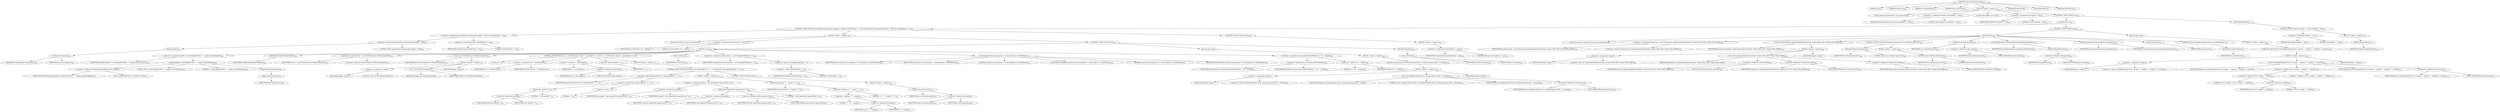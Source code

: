 digraph "executeExternalCompile" {  
"1089" [label = <(METHOD,executeExternalCompile)<SUB>450</SUB>> ]
"49" [label = <(PARAM,this)<SUB>450</SUB>> ]
"1090" [label = <(PARAM,String[] args)<SUB>450</SUB>> ]
"1091" [label = <(PARAM,int firstFileName)<SUB>450</SUB>> ]
"1092" [label = <(PARAM,boolean quoteFiles)<SUB>451</SUB>> ]
"1093" [label = <(BLOCK,&lt;empty&gt;,&lt;empty&gt;)<SUB>451</SUB>> ]
"1094" [label = <(LOCAL,String[] commandArray: java.lang.String[])> ]
"1095" [label = <(&lt;operator&gt;.assignment,String[] commandArray = null)<SUB>452</SUB>> ]
"1096" [label = <(IDENTIFIER,commandArray,String[] commandArray = null)<SUB>452</SUB>> ]
"1097" [label = <(LITERAL,null,String[] commandArray = null)<SUB>452</SUB>> ]
"1098" [label = <(LOCAL,File tmpFile: java.io.File)> ]
"1099" [label = <(&lt;operator&gt;.assignment,File tmpFile = null)<SUB>453</SUB>> ]
"1100" [label = <(IDENTIFIER,tmpFile,File tmpFile = null)<SUB>453</SUB>> ]
"1101" [label = <(LITERAL,null,File tmpFile = null)<SUB>453</SUB>> ]
"1102" [label = <(CONTROL_STRUCTURE,try,try)<SUB>455</SUB>> ]
"1103" [label = <(BLOCK,try,try)<SUB>455</SUB>> ]
"1104" [label = <(CONTROL_STRUCTURE,if (Commandline.toString(args).length() &gt; 4096 &amp;&amp; firstFileName &gt;= 0),if (Commandline.toString(args).length() &gt; 4096 &amp;&amp; firstFileName &gt;= 0))<SUB>463</SUB>> ]
"1105" [label = <(&lt;operator&gt;.logicalAnd,Commandline.toString(args).length() &gt; 4096 &amp;&amp; firstFileName &gt;= 0)<SUB>463</SUB>> ]
"1106" [label = <(&lt;operator&gt;.greaterThan,Commandline.toString(args).length() &gt; 4096)<SUB>463</SUB>> ]
"1107" [label = <(length,length())<SUB>463</SUB>> ]
"1108" [label = <(toString,toString(args))<SUB>463</SUB>> ]
"1109" [label = <(IDENTIFIER,Commandline,toString(args))<SUB>463</SUB>> ]
"1110" [label = <(IDENTIFIER,args,toString(args))<SUB>463</SUB>> ]
"1111" [label = <(LITERAL,4096,Commandline.toString(args).length() &gt; 4096)<SUB>463</SUB>> ]
"1112" [label = <(&lt;operator&gt;.greaterEqualsThan,firstFileName &gt;= 0)<SUB>464</SUB>> ]
"1113" [label = <(IDENTIFIER,firstFileName,firstFileName &gt;= 0)<SUB>464</SUB>> ]
"1114" [label = <(LITERAL,0,firstFileName &gt;= 0)<SUB>464</SUB>> ]
"1115" [label = <(BLOCK,&lt;empty&gt;,&lt;empty&gt;)<SUB>464</SUB>> ]
"51" [label = <(LOCAL,PrintWriter out: java.io.PrintWriter)> ]
"1116" [label = <(&lt;operator&gt;.assignment,PrintWriter out = null)<SUB>465</SUB>> ]
"1117" [label = <(IDENTIFIER,out,PrintWriter out = null)<SUB>465</SUB>> ]
"1118" [label = <(LITERAL,null,PrintWriter out = null)<SUB>465</SUB>> ]
"1119" [label = <(CONTROL_STRUCTURE,try,try)<SUB>466</SUB>> ]
"1120" [label = <(BLOCK,try,try)<SUB>466</SUB>> ]
"1121" [label = <(&lt;operator&gt;.assignment,tmpFile = createTempFile(&quot;files&quot;, &quot;&quot;, getJavac().getTempdir()))<SUB>467</SUB>> ]
"1122" [label = <(IDENTIFIER,tmpFile,tmpFile = createTempFile(&quot;files&quot;, &quot;&quot;, getJavac().getTempdir()))<SUB>467</SUB>> ]
"1123" [label = <(createTempFile,createTempFile(&quot;files&quot;, &quot;&quot;, getJavac().getTempdir()))<SUB>467</SUB>> ]
"1124" [label = <(&lt;operator&gt;.fieldAccess,DefaultCompilerAdapter.FILE_UTILS)<SUB>467</SUB>> ]
"1125" [label = <(IDENTIFIER,DefaultCompilerAdapter,createTempFile(&quot;files&quot;, &quot;&quot;, getJavac().getTempdir()))<SUB>467</SUB>> ]
"1126" [label = <(FIELD_IDENTIFIER,FILE_UTILS,FILE_UTILS)<SUB>467</SUB>> ]
"1127" [label = <(LITERAL,&quot;files&quot;,createTempFile(&quot;files&quot;, &quot;&quot;, getJavac().getTempdir()))<SUB>468</SUB>> ]
"1128" [label = <(LITERAL,&quot;&quot;,createTempFile(&quot;files&quot;, &quot;&quot;, getJavac().getTempdir()))<SUB>468</SUB>> ]
"1129" [label = <(getTempdir,getTempdir())<SUB>468</SUB>> ]
"1130" [label = <(getJavac,this.getJavac())<SUB>468</SUB>> ]
"48" [label = <(IDENTIFIER,this,this.getJavac())<SUB>468</SUB>> ]
"1131" [label = <(deleteOnExit,tmpFile.deleteOnExit())<SUB>469</SUB>> ]
"1132" [label = <(IDENTIFIER,tmpFile,tmpFile.deleteOnExit())<SUB>469</SUB>> ]
"1133" [label = <(&lt;operator&gt;.assignment,out = new PrintWriter(new FileWriter(tmpFile)))<SUB>470</SUB>> ]
"1134" [label = <(IDENTIFIER,out,out = new PrintWriter(new FileWriter(tmpFile)))<SUB>470</SUB>> ]
"1135" [label = <(&lt;operator&gt;.alloc,new PrintWriter(new FileWriter(tmpFile)))<SUB>470</SUB>> ]
"1136" [label = <(&lt;init&gt;,new PrintWriter(new FileWriter(tmpFile)))<SUB>470</SUB>> ]
"50" [label = <(IDENTIFIER,out,new PrintWriter(new FileWriter(tmpFile)))<SUB>470</SUB>> ]
"1137" [label = <(BLOCK,&lt;empty&gt;,&lt;empty&gt;)<SUB>470</SUB>> ]
"1138" [label = <(&lt;operator&gt;.assignment,&lt;empty&gt;)> ]
"1139" [label = <(IDENTIFIER,$obj6,&lt;empty&gt;)> ]
"1140" [label = <(&lt;operator&gt;.alloc,new FileWriter(tmpFile))<SUB>470</SUB>> ]
"1141" [label = <(&lt;init&gt;,new FileWriter(tmpFile))<SUB>470</SUB>> ]
"1142" [label = <(IDENTIFIER,$obj6,new FileWriter(tmpFile))> ]
"1143" [label = <(IDENTIFIER,tmpFile,new FileWriter(tmpFile))<SUB>470</SUB>> ]
"1144" [label = <(IDENTIFIER,$obj6,&lt;empty&gt;)> ]
"1145" [label = <(CONTROL_STRUCTURE,for (int i = firstFileName; Some(i &lt; args.length); i++),for (int i = firstFileName; Some(i &lt; args.length); i++))<SUB>471</SUB>> ]
"1146" [label = <(LOCAL,int i: int)> ]
"1147" [label = <(&lt;operator&gt;.assignment,int i = firstFileName)<SUB>471</SUB>> ]
"1148" [label = <(IDENTIFIER,i,int i = firstFileName)<SUB>471</SUB>> ]
"1149" [label = <(IDENTIFIER,firstFileName,int i = firstFileName)<SUB>471</SUB>> ]
"1150" [label = <(&lt;operator&gt;.lessThan,i &lt; args.length)<SUB>471</SUB>> ]
"1151" [label = <(IDENTIFIER,i,i &lt; args.length)<SUB>471</SUB>> ]
"1152" [label = <(&lt;operator&gt;.fieldAccess,args.length)<SUB>471</SUB>> ]
"1153" [label = <(IDENTIFIER,args,i &lt; args.length)<SUB>471</SUB>> ]
"1154" [label = <(FIELD_IDENTIFIER,length,length)<SUB>471</SUB>> ]
"1155" [label = <(&lt;operator&gt;.postIncrement,i++)<SUB>471</SUB>> ]
"1156" [label = <(IDENTIFIER,i,i++)<SUB>471</SUB>> ]
"1157" [label = <(BLOCK,&lt;empty&gt;,&lt;empty&gt;)<SUB>471</SUB>> ]
"1158" [label = <(CONTROL_STRUCTURE,if (quoteFiles &amp;&amp; args[i].indexOf(&quot; &quot;) &gt; -1),if (quoteFiles &amp;&amp; args[i].indexOf(&quot; &quot;) &gt; -1))<SUB>472</SUB>> ]
"1159" [label = <(&lt;operator&gt;.logicalAnd,quoteFiles &amp;&amp; args[i].indexOf(&quot; &quot;) &gt; -1)<SUB>472</SUB>> ]
"1160" [label = <(IDENTIFIER,quoteFiles,quoteFiles &amp;&amp; args[i].indexOf(&quot; &quot;) &gt; -1)<SUB>472</SUB>> ]
"1161" [label = <(&lt;operator&gt;.greaterThan,args[i].indexOf(&quot; &quot;) &gt; -1)<SUB>472</SUB>> ]
"1162" [label = <(indexOf,this.indexOf(&quot; &quot;))<SUB>472</SUB>> ]
"1163" [label = <(&lt;operator&gt;.indexAccess,args[i])<SUB>472</SUB>> ]
"1164" [label = <(IDENTIFIER,args,this.indexOf(&quot; &quot;))<SUB>472</SUB>> ]
"1165" [label = <(IDENTIFIER,i,this.indexOf(&quot; &quot;))<SUB>472</SUB>> ]
"1166" [label = <(LITERAL,&quot; &quot;,this.indexOf(&quot; &quot;))<SUB>472</SUB>> ]
"1167" [label = <(&lt;operator&gt;.minus,-1)<SUB>472</SUB>> ]
"1168" [label = <(LITERAL,1,-1)<SUB>472</SUB>> ]
"1169" [label = <(BLOCK,&lt;empty&gt;,&lt;empty&gt;)<SUB>472</SUB>> ]
"1170" [label = <(&lt;operator&gt;.assignment,args[i] = this.replace(File.separatorChar, '/'))<SUB>473</SUB>> ]
"1171" [label = <(&lt;operator&gt;.indexAccess,args[i])<SUB>473</SUB>> ]
"1172" [label = <(IDENTIFIER,args,args[i] = this.replace(File.separatorChar, '/'))<SUB>473</SUB>> ]
"1173" [label = <(IDENTIFIER,i,args[i] = this.replace(File.separatorChar, '/'))<SUB>473</SUB>> ]
"1174" [label = <(replace,this.replace(File.separatorChar, '/'))<SUB>473</SUB>> ]
"1175" [label = <(&lt;operator&gt;.indexAccess,args[i])<SUB>473</SUB>> ]
"1176" [label = <(IDENTIFIER,args,this.replace(File.separatorChar, '/'))<SUB>473</SUB>> ]
"1177" [label = <(IDENTIFIER,i,this.replace(File.separatorChar, '/'))<SUB>473</SUB>> ]
"1178" [label = <(&lt;operator&gt;.fieldAccess,File.separatorChar)<SUB>473</SUB>> ]
"1179" [label = <(IDENTIFIER,File,this.replace(File.separatorChar, '/'))<SUB>473</SUB>> ]
"1180" [label = <(FIELD_IDENTIFIER,separatorChar,separatorChar)<SUB>473</SUB>> ]
"1181" [label = <(LITERAL,'/',this.replace(File.separatorChar, '/'))<SUB>473</SUB>> ]
"1182" [label = <(println,out.println(&quot;\&quot;&quot; + args[i] + &quot;\&quot;&quot;))<SUB>474</SUB>> ]
"1183" [label = <(IDENTIFIER,out,out.println(&quot;\&quot;&quot; + args[i] + &quot;\&quot;&quot;))<SUB>474</SUB>> ]
"1184" [label = <(&lt;operator&gt;.addition,&quot;\&quot;&quot; + args[i] + &quot;\&quot;&quot;)<SUB>474</SUB>> ]
"1185" [label = <(&lt;operator&gt;.addition,&quot;\&quot;&quot; + args[i])<SUB>474</SUB>> ]
"1186" [label = <(LITERAL,&quot;\&quot;&quot;,&quot;\&quot;&quot; + args[i])<SUB>474</SUB>> ]
"1187" [label = <(&lt;operator&gt;.indexAccess,args[i])<SUB>474</SUB>> ]
"1188" [label = <(IDENTIFIER,args,&quot;\&quot;&quot; + args[i])<SUB>474</SUB>> ]
"1189" [label = <(IDENTIFIER,i,&quot;\&quot;&quot; + args[i])<SUB>474</SUB>> ]
"1190" [label = <(LITERAL,&quot;\&quot;&quot;,&quot;\&quot;&quot; + args[i] + &quot;\&quot;&quot;)<SUB>474</SUB>> ]
"1191" [label = <(CONTROL_STRUCTURE,else,else)<SUB>475</SUB>> ]
"1192" [label = <(BLOCK,&lt;empty&gt;,&lt;empty&gt;)<SUB>475</SUB>> ]
"1193" [label = <(println,out.println(args[i]))<SUB>476</SUB>> ]
"1194" [label = <(IDENTIFIER,out,out.println(args[i]))<SUB>476</SUB>> ]
"1195" [label = <(&lt;operator&gt;.indexAccess,args[i])<SUB>476</SUB>> ]
"1196" [label = <(IDENTIFIER,args,out.println(args[i]))<SUB>476</SUB>> ]
"1197" [label = <(IDENTIFIER,i,out.println(args[i]))<SUB>476</SUB>> ]
"1198" [label = <(flush,out.flush())<SUB>479</SUB>> ]
"1199" [label = <(IDENTIFIER,out,out.flush())<SUB>479</SUB>> ]
"1200" [label = <(&lt;operator&gt;.assignment,commandArray = new String[firstFileName + 1])<SUB>480</SUB>> ]
"1201" [label = <(IDENTIFIER,commandArray,commandArray = new String[firstFileName + 1])<SUB>480</SUB>> ]
"1202" [label = <(&lt;operator&gt;.alloc,new String[firstFileName + 1])> ]
"1203" [label = <(&lt;operator&gt;.addition,firstFileName + 1)<SUB>480</SUB>> ]
"1204" [label = <(IDENTIFIER,firstFileName,firstFileName + 1)<SUB>480</SUB>> ]
"1205" [label = <(LITERAL,1,firstFileName + 1)<SUB>480</SUB>> ]
"1206" [label = <(arraycopy,System.arraycopy(args, 0, commandArray, 0, firstFileName))<SUB>481</SUB>> ]
"1207" [label = <(IDENTIFIER,System,System.arraycopy(args, 0, commandArray, 0, firstFileName))<SUB>481</SUB>> ]
"1208" [label = <(IDENTIFIER,args,System.arraycopy(args, 0, commandArray, 0, firstFileName))<SUB>481</SUB>> ]
"1209" [label = <(LITERAL,0,System.arraycopy(args, 0, commandArray, 0, firstFileName))<SUB>481</SUB>> ]
"1210" [label = <(IDENTIFIER,commandArray,System.arraycopy(args, 0, commandArray, 0, firstFileName))<SUB>481</SUB>> ]
"1211" [label = <(LITERAL,0,System.arraycopy(args, 0, commandArray, 0, firstFileName))<SUB>481</SUB>> ]
"1212" [label = <(IDENTIFIER,firstFileName,System.arraycopy(args, 0, commandArray, 0, firstFileName))<SUB>481</SUB>> ]
"1213" [label = <(&lt;operator&gt;.assignment,commandArray[firstFileName] = &quot;@&quot; + tmpFile)<SUB>482</SUB>> ]
"1214" [label = <(&lt;operator&gt;.indexAccess,commandArray[firstFileName])<SUB>482</SUB>> ]
"1215" [label = <(IDENTIFIER,commandArray,commandArray[firstFileName] = &quot;@&quot; + tmpFile)<SUB>482</SUB>> ]
"1216" [label = <(IDENTIFIER,firstFileName,commandArray[firstFileName] = &quot;@&quot; + tmpFile)<SUB>482</SUB>> ]
"1217" [label = <(&lt;operator&gt;.addition,&quot;@&quot; + tmpFile)<SUB>482</SUB>> ]
"1218" [label = <(LITERAL,&quot;@&quot;,&quot;@&quot; + tmpFile)<SUB>482</SUB>> ]
"1219" [label = <(IDENTIFIER,tmpFile,&quot;@&quot; + tmpFile)<SUB>482</SUB>> ]
"1220" [label = <(BLOCK,catch,catch)> ]
"1221" [label = <(BLOCK,&lt;empty&gt;,&lt;empty&gt;)<SUB>483</SUB>> ]
"1222" [label = <(&lt;operator&gt;.throw,throw new BuildException(&quot;Error creating temporary file&quot;, e, location);)<SUB>484</SUB>> ]
"1223" [label = <(BLOCK,&lt;empty&gt;,&lt;empty&gt;)<SUB>484</SUB>> ]
"1224" [label = <(&lt;operator&gt;.assignment,&lt;empty&gt;)> ]
"1225" [label = <(IDENTIFIER,$obj8,&lt;empty&gt;)> ]
"1226" [label = <(&lt;operator&gt;.alloc,new BuildException(&quot;Error creating temporary file&quot;, e, location))<SUB>484</SUB>> ]
"1227" [label = <(&lt;init&gt;,new BuildException(&quot;Error creating temporary file&quot;, e, location))<SUB>484</SUB>> ]
"1228" [label = <(IDENTIFIER,$obj8,new BuildException(&quot;Error creating temporary file&quot;, e, location))> ]
"1229" [label = <(LITERAL,&quot;Error creating temporary file&quot;,new BuildException(&quot;Error creating temporary file&quot;, e, location))<SUB>484</SUB>> ]
"1230" [label = <(IDENTIFIER,e,new BuildException(&quot;Error creating temporary file&quot;, e, location))<SUB>485</SUB>> ]
"1231" [label = <(&lt;operator&gt;.fieldAccess,this.location)<SUB>485</SUB>> ]
"1232" [label = <(IDENTIFIER,this,new BuildException(&quot;Error creating temporary file&quot;, e, location))<SUB>485</SUB>> ]
"1233" [label = <(FIELD_IDENTIFIER,location,location)<SUB>485</SUB>> ]
"1234" [label = <(IDENTIFIER,$obj8,&lt;empty&gt;)> ]
"1235" [label = <(BLOCK,finally,finally)<SUB>486</SUB>> ]
"1236" [label = <(close,close(out))<SUB>487</SUB>> ]
"1237" [label = <(IDENTIFIER,FileUtils,close(out))<SUB>487</SUB>> ]
"1238" [label = <(IDENTIFIER,out,close(out))<SUB>487</SUB>> ]
"1239" [label = <(CONTROL_STRUCTURE,else,else)<SUB>489</SUB>> ]
"1240" [label = <(BLOCK,&lt;empty&gt;,&lt;empty&gt;)<SUB>489</SUB>> ]
"1241" [label = <(&lt;operator&gt;.assignment,commandArray = args)<SUB>490</SUB>> ]
"1242" [label = <(IDENTIFIER,commandArray,commandArray = args)<SUB>490</SUB>> ]
"1243" [label = <(IDENTIFIER,args,commandArray = args)<SUB>490</SUB>> ]
"1244" [label = <(CONTROL_STRUCTURE,try,try)<SUB>493</SUB>> ]
"1245" [label = <(BLOCK,try,try)<SUB>493</SUB>> ]
"53" [label = <(LOCAL,Execute exe: org.apache.tools.ant.taskdefs.Execute)> ]
"1246" [label = <(&lt;operator&gt;.assignment,Execute exe = new Execute(new LogStreamHandler(attributes, Project.MSG_INFO, Project.MSG_WARN)))<SUB>494</SUB>> ]
"1247" [label = <(IDENTIFIER,exe,Execute exe = new Execute(new LogStreamHandler(attributes, Project.MSG_INFO, Project.MSG_WARN)))<SUB>494</SUB>> ]
"1248" [label = <(&lt;operator&gt;.alloc,new Execute(new LogStreamHandler(attributes, Project.MSG_INFO, Project.MSG_WARN)))<SUB>494</SUB>> ]
"1249" [label = <(&lt;init&gt;,new Execute(new LogStreamHandler(attributes, Project.MSG_INFO, Project.MSG_WARN)))<SUB>494</SUB>> ]
"52" [label = <(IDENTIFIER,exe,new Execute(new LogStreamHandler(attributes, Project.MSG_INFO, Project.MSG_WARN)))<SUB>494</SUB>> ]
"1250" [label = <(BLOCK,&lt;empty&gt;,&lt;empty&gt;)<SUB>495</SUB>> ]
"1251" [label = <(&lt;operator&gt;.assignment,&lt;empty&gt;)> ]
"1252" [label = <(IDENTIFIER,$obj9,&lt;empty&gt;)> ]
"1253" [label = <(&lt;operator&gt;.alloc,new LogStreamHandler(attributes, Project.MSG_INFO, Project.MSG_WARN))<SUB>495</SUB>> ]
"1254" [label = <(&lt;init&gt;,new LogStreamHandler(attributes, Project.MSG_INFO, Project.MSG_WARN))<SUB>495</SUB>> ]
"1255" [label = <(IDENTIFIER,$obj9,new LogStreamHandler(attributes, Project.MSG_INFO, Project.MSG_WARN))> ]
"1256" [label = <(&lt;operator&gt;.fieldAccess,this.attributes)<SUB>495</SUB>> ]
"1257" [label = <(IDENTIFIER,this,new LogStreamHandler(attributes, Project.MSG_INFO, Project.MSG_WARN))<SUB>495</SUB>> ]
"1258" [label = <(FIELD_IDENTIFIER,attributes,attributes)<SUB>495</SUB>> ]
"1259" [label = <(&lt;operator&gt;.fieldAccess,Project.MSG_INFO)<SUB>496</SUB>> ]
"1260" [label = <(IDENTIFIER,Project,new LogStreamHandler(attributes, Project.MSG_INFO, Project.MSG_WARN))<SUB>496</SUB>> ]
"1261" [label = <(FIELD_IDENTIFIER,MSG_INFO,MSG_INFO)<SUB>496</SUB>> ]
"1262" [label = <(&lt;operator&gt;.fieldAccess,Project.MSG_WARN)<SUB>497</SUB>> ]
"1263" [label = <(IDENTIFIER,Project,new LogStreamHandler(attributes, Project.MSG_INFO, Project.MSG_WARN))<SUB>497</SUB>> ]
"1264" [label = <(FIELD_IDENTIFIER,MSG_WARN,MSG_WARN)<SUB>497</SUB>> ]
"1265" [label = <(IDENTIFIER,$obj9,&lt;empty&gt;)> ]
"1266" [label = <(CONTROL_STRUCTURE,if (Os.isFamily(&quot;openvms&quot;)),if (Os.isFamily(&quot;openvms&quot;)))<SUB>498</SUB>> ]
"1267" [label = <(isFamily,isFamily(&quot;openvms&quot;))<SUB>498</SUB>> ]
"1268" [label = <(IDENTIFIER,Os,isFamily(&quot;openvms&quot;))<SUB>498</SUB>> ]
"1269" [label = <(LITERAL,&quot;openvms&quot;,isFamily(&quot;openvms&quot;))<SUB>498</SUB>> ]
"1270" [label = <(BLOCK,&lt;empty&gt;,&lt;empty&gt;)<SUB>498</SUB>> ]
"1271" [label = <(setVMLauncher,setVMLauncher(true))<SUB>501</SUB>> ]
"1272" [label = <(IDENTIFIER,exe,setVMLauncher(true))<SUB>501</SUB>> ]
"1273" [label = <(LITERAL,true,setVMLauncher(true))<SUB>501</SUB>> ]
"1274" [label = <(setAntRun,setAntRun(project))<SUB>503</SUB>> ]
"1275" [label = <(IDENTIFIER,exe,setAntRun(project))<SUB>503</SUB>> ]
"1276" [label = <(&lt;operator&gt;.fieldAccess,this.project)<SUB>503</SUB>> ]
"1277" [label = <(IDENTIFIER,this,setAntRun(project))<SUB>503</SUB>> ]
"1278" [label = <(FIELD_IDENTIFIER,project,project)<SUB>503</SUB>> ]
"1279" [label = <(setWorkingDirectory,setWorkingDirectory(project.getBaseDir()))<SUB>504</SUB>> ]
"1280" [label = <(IDENTIFIER,exe,setWorkingDirectory(project.getBaseDir()))<SUB>504</SUB>> ]
"1281" [label = <(getBaseDir,getBaseDir())<SUB>504</SUB>> ]
"1282" [label = <(&lt;operator&gt;.fieldAccess,this.project)<SUB>504</SUB>> ]
"1283" [label = <(IDENTIFIER,this,getBaseDir())<SUB>504</SUB>> ]
"1284" [label = <(FIELD_IDENTIFIER,project,project)<SUB>504</SUB>> ]
"1285" [label = <(setCommandline,setCommandline(commandArray))<SUB>505</SUB>> ]
"1286" [label = <(IDENTIFIER,exe,setCommandline(commandArray))<SUB>505</SUB>> ]
"1287" [label = <(IDENTIFIER,commandArray,setCommandline(commandArray))<SUB>505</SUB>> ]
"1288" [label = <(execute,execute())<SUB>506</SUB>> ]
"1289" [label = <(IDENTIFIER,exe,execute())<SUB>506</SUB>> ]
"1290" [label = <(RETURN,return exe.getExitValue();,return exe.getExitValue();)<SUB>507</SUB>> ]
"1291" [label = <(getExitValue,getExitValue())<SUB>507</SUB>> ]
"1292" [label = <(IDENTIFIER,exe,getExitValue())<SUB>507</SUB>> ]
"1293" [label = <(BLOCK,catch,catch)> ]
"1294" [label = <(BLOCK,&lt;empty&gt;,&lt;empty&gt;)<SUB>508</SUB>> ]
"1295" [label = <(&lt;operator&gt;.throw,throw new BuildException(&quot;Error running &quot; + args[0] + &quot; compiler&quot;, e, location);)<SUB>509</SUB>> ]
"1296" [label = <(BLOCK,&lt;empty&gt;,&lt;empty&gt;)<SUB>509</SUB>> ]
"1297" [label = <(&lt;operator&gt;.assignment,&lt;empty&gt;)> ]
"1298" [label = <(IDENTIFIER,$obj11,&lt;empty&gt;)> ]
"1299" [label = <(&lt;operator&gt;.alloc,new BuildException(&quot;Error running &quot; + args[0] + &quot; compiler&quot;, e, location))<SUB>509</SUB>> ]
"1300" [label = <(&lt;init&gt;,new BuildException(&quot;Error running &quot; + args[0] + &quot; compiler&quot;, e, location))<SUB>509</SUB>> ]
"1301" [label = <(IDENTIFIER,$obj11,new BuildException(&quot;Error running &quot; + args[0] + &quot; compiler&quot;, e, location))> ]
"1302" [label = <(&lt;operator&gt;.addition,&quot;Error running &quot; + args[0] + &quot; compiler&quot;)<SUB>509</SUB>> ]
"1303" [label = <(&lt;operator&gt;.addition,&quot;Error running &quot; + args[0])<SUB>509</SUB>> ]
"1304" [label = <(LITERAL,&quot;Error running &quot;,&quot;Error running &quot; + args[0])<SUB>509</SUB>> ]
"1305" [label = <(&lt;operator&gt;.indexAccess,args[0])<SUB>509</SUB>> ]
"1306" [label = <(IDENTIFIER,args,&quot;Error running &quot; + args[0])<SUB>509</SUB>> ]
"1307" [label = <(LITERAL,0,&quot;Error running &quot; + args[0])<SUB>509</SUB>> ]
"1308" [label = <(LITERAL,&quot; compiler&quot;,&quot;Error running &quot; + args[0] + &quot; compiler&quot;)<SUB>510</SUB>> ]
"1309" [label = <(IDENTIFIER,e,new BuildException(&quot;Error running &quot; + args[0] + &quot; compiler&quot;, e, location))<SUB>510</SUB>> ]
"1310" [label = <(&lt;operator&gt;.fieldAccess,this.location)<SUB>510</SUB>> ]
"1311" [label = <(IDENTIFIER,this,new BuildException(&quot;Error running &quot; + args[0] + &quot; compiler&quot;, e, location))<SUB>510</SUB>> ]
"1312" [label = <(FIELD_IDENTIFIER,location,location)<SUB>510</SUB>> ]
"1313" [label = <(IDENTIFIER,$obj11,&lt;empty&gt;)> ]
"1314" [label = <(BLOCK,finally,finally)<SUB>512</SUB>> ]
"1315" [label = <(CONTROL_STRUCTURE,if (tmpFile != null),if (tmpFile != null))<SUB>513</SUB>> ]
"1316" [label = <(&lt;operator&gt;.notEquals,tmpFile != null)<SUB>513</SUB>> ]
"1317" [label = <(IDENTIFIER,tmpFile,tmpFile != null)<SUB>513</SUB>> ]
"1318" [label = <(LITERAL,null,tmpFile != null)<SUB>513</SUB>> ]
"1319" [label = <(BLOCK,&lt;empty&gt;,&lt;empty&gt;)<SUB>513</SUB>> ]
"1320" [label = <(delete,tmpFile.delete())<SUB>514</SUB>> ]
"1321" [label = <(IDENTIFIER,tmpFile,tmpFile.delete())<SUB>514</SUB>> ]
"1322" [label = <(MODIFIER,PROTECTED)> ]
"1323" [label = <(MODIFIER,VIRTUAL)> ]
"1324" [label = <(METHOD_RETURN,int)<SUB>450</SUB>> ]
  "1089" -> "49" 
  "1089" -> "1090" 
  "1089" -> "1091" 
  "1089" -> "1092" 
  "1089" -> "1093" 
  "1089" -> "1322" 
  "1089" -> "1323" 
  "1089" -> "1324" 
  "1093" -> "1094" 
  "1093" -> "1095" 
  "1093" -> "1098" 
  "1093" -> "1099" 
  "1093" -> "1102" 
  "1095" -> "1096" 
  "1095" -> "1097" 
  "1099" -> "1100" 
  "1099" -> "1101" 
  "1102" -> "1103" 
  "1102" -> "1314" 
  "1103" -> "1104" 
  "1103" -> "1244" 
  "1104" -> "1105" 
  "1104" -> "1115" 
  "1104" -> "1239" 
  "1105" -> "1106" 
  "1105" -> "1112" 
  "1106" -> "1107" 
  "1106" -> "1111" 
  "1107" -> "1108" 
  "1108" -> "1109" 
  "1108" -> "1110" 
  "1112" -> "1113" 
  "1112" -> "1114" 
  "1115" -> "51" 
  "1115" -> "1116" 
  "1115" -> "1119" 
  "1116" -> "1117" 
  "1116" -> "1118" 
  "1119" -> "1120" 
  "1119" -> "1220" 
  "1119" -> "1235" 
  "1120" -> "1121" 
  "1120" -> "1131" 
  "1120" -> "1133" 
  "1120" -> "1136" 
  "1120" -> "1145" 
  "1120" -> "1198" 
  "1120" -> "1200" 
  "1120" -> "1206" 
  "1120" -> "1213" 
  "1121" -> "1122" 
  "1121" -> "1123" 
  "1123" -> "1124" 
  "1123" -> "1127" 
  "1123" -> "1128" 
  "1123" -> "1129" 
  "1124" -> "1125" 
  "1124" -> "1126" 
  "1129" -> "1130" 
  "1130" -> "48" 
  "1131" -> "1132" 
  "1133" -> "1134" 
  "1133" -> "1135" 
  "1136" -> "50" 
  "1136" -> "1137" 
  "1137" -> "1138" 
  "1137" -> "1141" 
  "1137" -> "1144" 
  "1138" -> "1139" 
  "1138" -> "1140" 
  "1141" -> "1142" 
  "1141" -> "1143" 
  "1145" -> "1146" 
  "1145" -> "1147" 
  "1145" -> "1150" 
  "1145" -> "1155" 
  "1145" -> "1157" 
  "1147" -> "1148" 
  "1147" -> "1149" 
  "1150" -> "1151" 
  "1150" -> "1152" 
  "1152" -> "1153" 
  "1152" -> "1154" 
  "1155" -> "1156" 
  "1157" -> "1158" 
  "1158" -> "1159" 
  "1158" -> "1169" 
  "1158" -> "1191" 
  "1159" -> "1160" 
  "1159" -> "1161" 
  "1161" -> "1162" 
  "1161" -> "1167" 
  "1162" -> "1163" 
  "1162" -> "1166" 
  "1163" -> "1164" 
  "1163" -> "1165" 
  "1167" -> "1168" 
  "1169" -> "1170" 
  "1169" -> "1182" 
  "1170" -> "1171" 
  "1170" -> "1174" 
  "1171" -> "1172" 
  "1171" -> "1173" 
  "1174" -> "1175" 
  "1174" -> "1178" 
  "1174" -> "1181" 
  "1175" -> "1176" 
  "1175" -> "1177" 
  "1178" -> "1179" 
  "1178" -> "1180" 
  "1182" -> "1183" 
  "1182" -> "1184" 
  "1184" -> "1185" 
  "1184" -> "1190" 
  "1185" -> "1186" 
  "1185" -> "1187" 
  "1187" -> "1188" 
  "1187" -> "1189" 
  "1191" -> "1192" 
  "1192" -> "1193" 
  "1193" -> "1194" 
  "1193" -> "1195" 
  "1195" -> "1196" 
  "1195" -> "1197" 
  "1198" -> "1199" 
  "1200" -> "1201" 
  "1200" -> "1202" 
  "1202" -> "1203" 
  "1203" -> "1204" 
  "1203" -> "1205" 
  "1206" -> "1207" 
  "1206" -> "1208" 
  "1206" -> "1209" 
  "1206" -> "1210" 
  "1206" -> "1211" 
  "1206" -> "1212" 
  "1213" -> "1214" 
  "1213" -> "1217" 
  "1214" -> "1215" 
  "1214" -> "1216" 
  "1217" -> "1218" 
  "1217" -> "1219" 
  "1220" -> "1221" 
  "1221" -> "1222" 
  "1222" -> "1223" 
  "1223" -> "1224" 
  "1223" -> "1227" 
  "1223" -> "1234" 
  "1224" -> "1225" 
  "1224" -> "1226" 
  "1227" -> "1228" 
  "1227" -> "1229" 
  "1227" -> "1230" 
  "1227" -> "1231" 
  "1231" -> "1232" 
  "1231" -> "1233" 
  "1235" -> "1236" 
  "1236" -> "1237" 
  "1236" -> "1238" 
  "1239" -> "1240" 
  "1240" -> "1241" 
  "1241" -> "1242" 
  "1241" -> "1243" 
  "1244" -> "1245" 
  "1244" -> "1293" 
  "1245" -> "53" 
  "1245" -> "1246" 
  "1245" -> "1249" 
  "1245" -> "1266" 
  "1245" -> "1274" 
  "1245" -> "1279" 
  "1245" -> "1285" 
  "1245" -> "1288" 
  "1245" -> "1290" 
  "1246" -> "1247" 
  "1246" -> "1248" 
  "1249" -> "52" 
  "1249" -> "1250" 
  "1250" -> "1251" 
  "1250" -> "1254" 
  "1250" -> "1265" 
  "1251" -> "1252" 
  "1251" -> "1253" 
  "1254" -> "1255" 
  "1254" -> "1256" 
  "1254" -> "1259" 
  "1254" -> "1262" 
  "1256" -> "1257" 
  "1256" -> "1258" 
  "1259" -> "1260" 
  "1259" -> "1261" 
  "1262" -> "1263" 
  "1262" -> "1264" 
  "1266" -> "1267" 
  "1266" -> "1270" 
  "1267" -> "1268" 
  "1267" -> "1269" 
  "1270" -> "1271" 
  "1271" -> "1272" 
  "1271" -> "1273" 
  "1274" -> "1275" 
  "1274" -> "1276" 
  "1276" -> "1277" 
  "1276" -> "1278" 
  "1279" -> "1280" 
  "1279" -> "1281" 
  "1281" -> "1282" 
  "1282" -> "1283" 
  "1282" -> "1284" 
  "1285" -> "1286" 
  "1285" -> "1287" 
  "1288" -> "1289" 
  "1290" -> "1291" 
  "1291" -> "1292" 
  "1293" -> "1294" 
  "1294" -> "1295" 
  "1295" -> "1296" 
  "1296" -> "1297" 
  "1296" -> "1300" 
  "1296" -> "1313" 
  "1297" -> "1298" 
  "1297" -> "1299" 
  "1300" -> "1301" 
  "1300" -> "1302" 
  "1300" -> "1309" 
  "1300" -> "1310" 
  "1302" -> "1303" 
  "1302" -> "1308" 
  "1303" -> "1304" 
  "1303" -> "1305" 
  "1305" -> "1306" 
  "1305" -> "1307" 
  "1310" -> "1311" 
  "1310" -> "1312" 
  "1314" -> "1315" 
  "1315" -> "1316" 
  "1315" -> "1319" 
  "1316" -> "1317" 
  "1316" -> "1318" 
  "1319" -> "1320" 
  "1320" -> "1321" 
}
